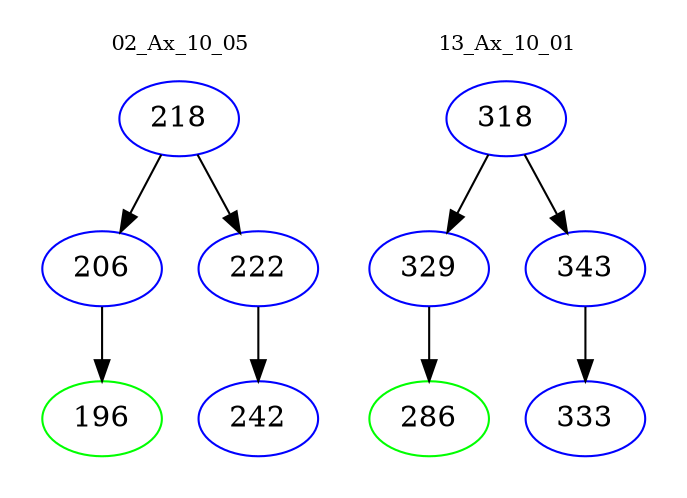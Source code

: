 digraph{
subgraph cluster_0 {
color = white
label = "02_Ax_10_05";
fontsize=10;
T0_218 [label="218", color="blue"]
T0_218 -> T0_206 [color="black"]
T0_206 [label="206", color="blue"]
T0_206 -> T0_196 [color="black"]
T0_196 [label="196", color="green"]
T0_218 -> T0_222 [color="black"]
T0_222 [label="222", color="blue"]
T0_222 -> T0_242 [color="black"]
T0_242 [label="242", color="blue"]
}
subgraph cluster_1 {
color = white
label = "13_Ax_10_01";
fontsize=10;
T1_318 [label="318", color="blue"]
T1_318 -> T1_329 [color="black"]
T1_329 [label="329", color="blue"]
T1_329 -> T1_286 [color="black"]
T1_286 [label="286", color="green"]
T1_318 -> T1_343 [color="black"]
T1_343 [label="343", color="blue"]
T1_343 -> T1_333 [color="black"]
T1_333 [label="333", color="blue"]
}
}
